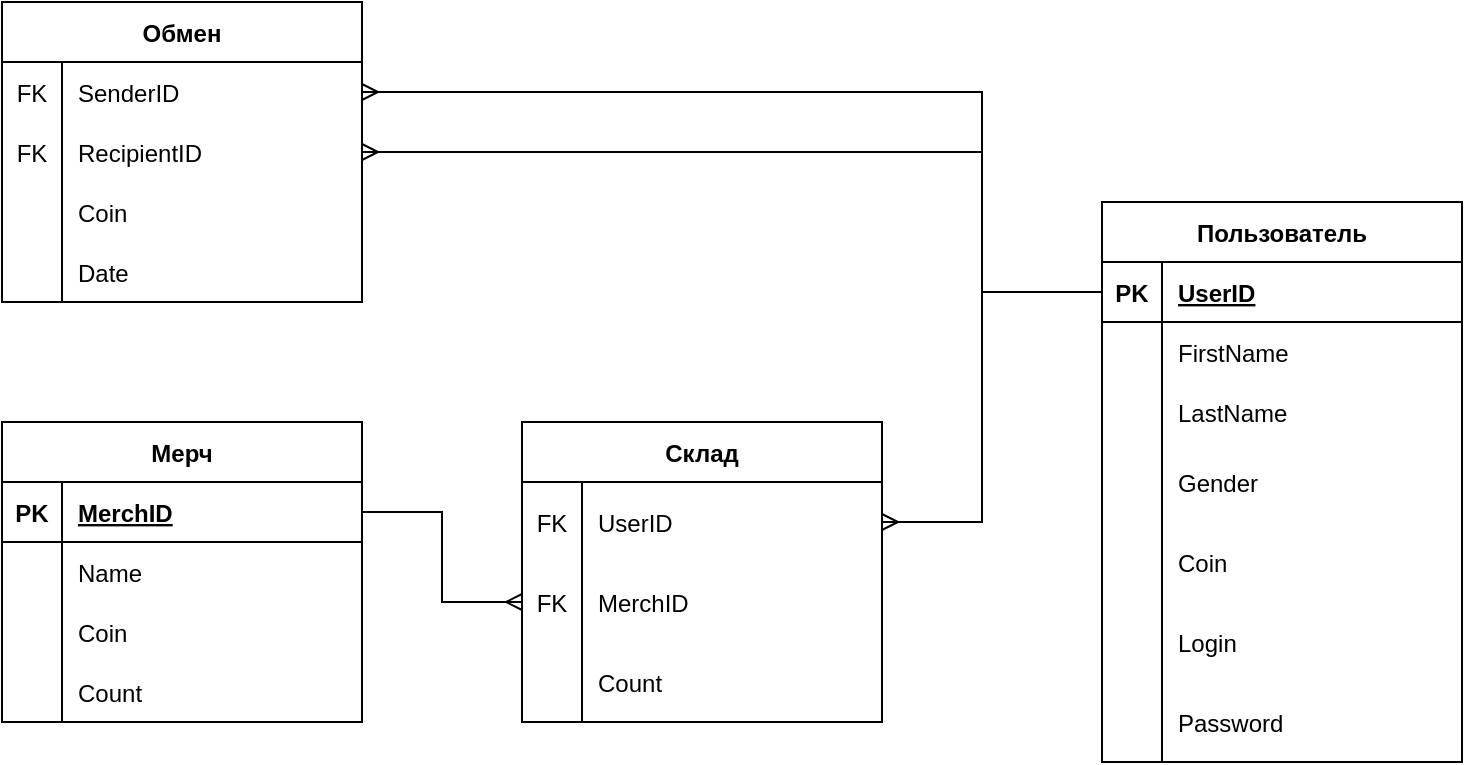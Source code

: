<mxfile version="26.0.14" pages="2">
  <diagram id="hNJJi1yXjoUv3gDsAnb5" name="DB">
    <mxGraphModel dx="1253" dy="679" grid="1" gridSize="10" guides="1" tooltips="1" connect="1" arrows="1" fold="1" page="1" pageScale="1" pageWidth="827" pageHeight="1169" math="0" shadow="0">
      <root>
        <mxCell id="0" />
        <mxCell id="1" parent="0" />
        <mxCell id="1v8JzAZfPHBC5UvhEl36-27" value="Мерч" style="shape=table;startSize=30;container=1;collapsible=1;childLayout=tableLayout;fixedRows=1;rowLines=0;fontStyle=1;align=center;resizeLast=1;" parent="1" vertex="1">
          <mxGeometry x="330" y="360" width="180" height="150" as="geometry" />
        </mxCell>
        <mxCell id="1v8JzAZfPHBC5UvhEl36-28" value="" style="shape=partialRectangle;collapsible=0;dropTarget=0;pointerEvents=0;fillColor=none;top=0;left=0;bottom=1;right=0;points=[[0,0.5],[1,0.5]];portConstraint=eastwest;" parent="1v8JzAZfPHBC5UvhEl36-27" vertex="1">
          <mxGeometry y="30" width="180" height="30" as="geometry" />
        </mxCell>
        <mxCell id="1v8JzAZfPHBC5UvhEl36-29" value="PK" style="shape=partialRectangle;connectable=0;fillColor=none;top=0;left=0;bottom=0;right=0;fontStyle=1;overflow=hidden;" parent="1v8JzAZfPHBC5UvhEl36-28" vertex="1">
          <mxGeometry width="30" height="30" as="geometry">
            <mxRectangle width="30" height="30" as="alternateBounds" />
          </mxGeometry>
        </mxCell>
        <mxCell id="1v8JzAZfPHBC5UvhEl36-30" value="MerchID" style="shape=partialRectangle;connectable=0;fillColor=none;top=0;left=0;bottom=0;right=0;align=left;spacingLeft=6;fontStyle=5;overflow=hidden;" parent="1v8JzAZfPHBC5UvhEl36-28" vertex="1">
          <mxGeometry x="30" width="150" height="30" as="geometry">
            <mxRectangle width="150" height="30" as="alternateBounds" />
          </mxGeometry>
        </mxCell>
        <mxCell id="1v8JzAZfPHBC5UvhEl36-37" value="" style="shape=partialRectangle;collapsible=0;dropTarget=0;pointerEvents=0;fillColor=none;top=0;left=0;bottom=0;right=0;points=[[0,0.5],[1,0.5]];portConstraint=eastwest;" parent="1v8JzAZfPHBC5UvhEl36-27" vertex="1">
          <mxGeometry y="60" width="180" height="30" as="geometry" />
        </mxCell>
        <mxCell id="1v8JzAZfPHBC5UvhEl36-38" value="" style="shape=partialRectangle;connectable=0;fillColor=none;top=0;left=0;bottom=0;right=0;editable=1;overflow=hidden;" parent="1v8JzAZfPHBC5UvhEl36-37" vertex="1">
          <mxGeometry width="30" height="30" as="geometry">
            <mxRectangle width="30" height="30" as="alternateBounds" />
          </mxGeometry>
        </mxCell>
        <mxCell id="1v8JzAZfPHBC5UvhEl36-39" value="Name" style="shape=partialRectangle;connectable=0;fillColor=none;top=0;left=0;bottom=0;right=0;align=left;spacingLeft=6;overflow=hidden;" parent="1v8JzAZfPHBC5UvhEl36-37" vertex="1">
          <mxGeometry x="30" width="150" height="30" as="geometry">
            <mxRectangle width="150" height="30" as="alternateBounds" />
          </mxGeometry>
        </mxCell>
        <mxCell id="l_7qiXrKoQ73bS8nKBvX-18" value="" style="shape=partialRectangle;collapsible=0;dropTarget=0;pointerEvents=0;fillColor=none;top=0;left=0;bottom=0;right=0;points=[[0,0.5],[1,0.5]];portConstraint=eastwest;" parent="1v8JzAZfPHBC5UvhEl36-27" vertex="1">
          <mxGeometry y="90" width="180" height="30" as="geometry" />
        </mxCell>
        <mxCell id="l_7qiXrKoQ73bS8nKBvX-19" value="" style="shape=partialRectangle;connectable=0;fillColor=none;top=0;left=0;bottom=0;right=0;editable=1;overflow=hidden;" parent="l_7qiXrKoQ73bS8nKBvX-18" vertex="1">
          <mxGeometry width="30" height="30" as="geometry">
            <mxRectangle width="30" height="30" as="alternateBounds" />
          </mxGeometry>
        </mxCell>
        <mxCell id="l_7qiXrKoQ73bS8nKBvX-20" value="Сoin" style="shape=partialRectangle;connectable=0;fillColor=none;top=0;left=0;bottom=0;right=0;align=left;spacingLeft=6;overflow=hidden;" parent="l_7qiXrKoQ73bS8nKBvX-18" vertex="1">
          <mxGeometry x="30" width="150" height="30" as="geometry">
            <mxRectangle width="150" height="30" as="alternateBounds" />
          </mxGeometry>
        </mxCell>
        <mxCell id="Pa0g_Yj898zQnhcvNfzp-4" value="" style="shape=partialRectangle;collapsible=0;dropTarget=0;pointerEvents=0;fillColor=none;top=0;left=0;bottom=0;right=0;points=[[0,0.5],[1,0.5]];portConstraint=eastwest;" vertex="1" parent="1v8JzAZfPHBC5UvhEl36-27">
          <mxGeometry y="120" width="180" height="30" as="geometry" />
        </mxCell>
        <mxCell id="Pa0g_Yj898zQnhcvNfzp-5" value="" style="shape=partialRectangle;connectable=0;fillColor=none;top=0;left=0;bottom=0;right=0;editable=1;overflow=hidden;" vertex="1" parent="Pa0g_Yj898zQnhcvNfzp-4">
          <mxGeometry width="30" height="30" as="geometry">
            <mxRectangle width="30" height="30" as="alternateBounds" />
          </mxGeometry>
        </mxCell>
        <mxCell id="Pa0g_Yj898zQnhcvNfzp-6" value="Count" style="shape=partialRectangle;connectable=0;fillColor=none;top=0;left=0;bottom=0;right=0;align=left;spacingLeft=6;overflow=hidden;" vertex="1" parent="Pa0g_Yj898zQnhcvNfzp-4">
          <mxGeometry x="30" width="150" height="30" as="geometry">
            <mxRectangle width="150" height="30" as="alternateBounds" />
          </mxGeometry>
        </mxCell>
        <mxCell id="1v8JzAZfPHBC5UvhEl36-96" value="Склад" style="shape=table;startSize=30;container=1;collapsible=1;childLayout=tableLayout;fixedRows=1;rowLines=0;fontStyle=1;align=center;resizeLast=1;" parent="1" vertex="1">
          <mxGeometry x="590" y="360" width="180" height="150" as="geometry" />
        </mxCell>
        <mxCell id="1v8JzAZfPHBC5UvhEl36-115" value="" style="shape=partialRectangle;collapsible=0;dropTarget=0;pointerEvents=0;fillColor=none;top=0;left=0;bottom=0;right=0;points=[[0,0.5],[1,0.5]];portConstraint=eastwest;" parent="1v8JzAZfPHBC5UvhEl36-96" vertex="1">
          <mxGeometry y="30" width="180" height="40" as="geometry" />
        </mxCell>
        <mxCell id="1v8JzAZfPHBC5UvhEl36-116" value="FK" style="shape=partialRectangle;connectable=0;fillColor=none;top=0;left=0;bottom=0;right=0;editable=1;overflow=hidden;" parent="1v8JzAZfPHBC5UvhEl36-115" vertex="1">
          <mxGeometry width="30" height="40" as="geometry">
            <mxRectangle width="30" height="40" as="alternateBounds" />
          </mxGeometry>
        </mxCell>
        <mxCell id="1v8JzAZfPHBC5UvhEl36-117" value="UserID" style="shape=partialRectangle;connectable=0;fillColor=none;top=0;left=0;bottom=0;right=0;align=left;spacingLeft=6;overflow=hidden;" parent="1v8JzAZfPHBC5UvhEl36-115" vertex="1">
          <mxGeometry x="30" width="150" height="40" as="geometry">
            <mxRectangle width="150" height="40" as="alternateBounds" />
          </mxGeometry>
        </mxCell>
        <mxCell id="1v8JzAZfPHBC5UvhEl36-133" value="" style="shape=partialRectangle;collapsible=0;dropTarget=0;pointerEvents=0;fillColor=none;top=0;left=0;bottom=0;right=0;points=[[0,0.5],[1,0.5]];portConstraint=eastwest;" parent="1v8JzAZfPHBC5UvhEl36-96" vertex="1">
          <mxGeometry y="70" width="180" height="40" as="geometry" />
        </mxCell>
        <mxCell id="1v8JzAZfPHBC5UvhEl36-134" value="FK" style="shape=partialRectangle;connectable=0;fillColor=none;top=0;left=0;bottom=0;right=0;editable=1;overflow=hidden;" parent="1v8JzAZfPHBC5UvhEl36-133" vertex="1">
          <mxGeometry width="30" height="40" as="geometry">
            <mxRectangle width="30" height="40" as="alternateBounds" />
          </mxGeometry>
        </mxCell>
        <mxCell id="1v8JzAZfPHBC5UvhEl36-135" value="MerchID" style="shape=partialRectangle;connectable=0;fillColor=none;top=0;left=0;bottom=0;right=0;align=left;spacingLeft=6;overflow=hidden;" parent="1v8JzAZfPHBC5UvhEl36-133" vertex="1">
          <mxGeometry x="30" width="150" height="40" as="geometry">
            <mxRectangle width="150" height="40" as="alternateBounds" />
          </mxGeometry>
        </mxCell>
        <mxCell id="l_7qiXrKoQ73bS8nKBvX-2" value="" style="shape=partialRectangle;collapsible=0;dropTarget=0;pointerEvents=0;fillColor=none;top=0;left=0;bottom=0;right=0;points=[[0,0.5],[1,0.5]];portConstraint=eastwest;" parent="1v8JzAZfPHBC5UvhEl36-96" vertex="1">
          <mxGeometry y="110" width="180" height="40" as="geometry" />
        </mxCell>
        <mxCell id="l_7qiXrKoQ73bS8nKBvX-3" value="" style="shape=partialRectangle;connectable=0;fillColor=none;top=0;left=0;bottom=0;right=0;editable=1;overflow=hidden;" parent="l_7qiXrKoQ73bS8nKBvX-2" vertex="1">
          <mxGeometry width="30" height="40" as="geometry">
            <mxRectangle width="30" height="40" as="alternateBounds" />
          </mxGeometry>
        </mxCell>
        <mxCell id="l_7qiXrKoQ73bS8nKBvX-4" value="Count" style="shape=partialRectangle;connectable=0;fillColor=none;top=0;left=0;bottom=0;right=0;align=left;spacingLeft=6;overflow=hidden;" parent="l_7qiXrKoQ73bS8nKBvX-2" vertex="1">
          <mxGeometry x="30" width="150" height="40" as="geometry">
            <mxRectangle width="150" height="40" as="alternateBounds" />
          </mxGeometry>
        </mxCell>
        <mxCell id="VDbB88F6YizxzCXQnzMH-1" value="Пользователь" style="shape=table;startSize=30;container=1;collapsible=1;childLayout=tableLayout;fixedRows=1;rowLines=0;fontStyle=1;align=center;resizeLast=1;" parent="1" vertex="1">
          <mxGeometry x="880" y="250" width="180" height="280" as="geometry" />
        </mxCell>
        <mxCell id="VDbB88F6YizxzCXQnzMH-2" value="" style="shape=partialRectangle;collapsible=0;dropTarget=0;pointerEvents=0;fillColor=none;top=0;left=0;bottom=1;right=0;points=[[0,0.5],[1,0.5]];portConstraint=eastwest;" parent="VDbB88F6YizxzCXQnzMH-1" vertex="1">
          <mxGeometry y="30" width="180" height="30" as="geometry" />
        </mxCell>
        <mxCell id="VDbB88F6YizxzCXQnzMH-3" value="PK" style="shape=partialRectangle;connectable=0;fillColor=none;top=0;left=0;bottom=0;right=0;fontStyle=1;overflow=hidden;" parent="VDbB88F6YizxzCXQnzMH-2" vertex="1">
          <mxGeometry width="30" height="30" as="geometry">
            <mxRectangle width="30" height="30" as="alternateBounds" />
          </mxGeometry>
        </mxCell>
        <mxCell id="VDbB88F6YizxzCXQnzMH-4" value="UserID" style="shape=partialRectangle;connectable=0;fillColor=none;top=0;left=0;bottom=0;right=0;align=left;spacingLeft=6;fontStyle=5;overflow=hidden;" parent="VDbB88F6YizxzCXQnzMH-2" vertex="1">
          <mxGeometry x="30" width="150" height="30" as="geometry">
            <mxRectangle width="150" height="30" as="alternateBounds" />
          </mxGeometry>
        </mxCell>
        <mxCell id="VDbB88F6YizxzCXQnzMH-5" value="" style="shape=partialRectangle;collapsible=0;dropTarget=0;pointerEvents=0;fillColor=none;top=0;left=0;bottom=0;right=0;points=[[0,0.5],[1,0.5]];portConstraint=eastwest;" parent="VDbB88F6YizxzCXQnzMH-1" vertex="1">
          <mxGeometry y="60" width="180" height="30" as="geometry" />
        </mxCell>
        <mxCell id="VDbB88F6YizxzCXQnzMH-6" value="" style="shape=partialRectangle;connectable=0;fillColor=none;top=0;left=0;bottom=0;right=0;editable=1;overflow=hidden;" parent="VDbB88F6YizxzCXQnzMH-5" vertex="1">
          <mxGeometry width="30" height="30" as="geometry">
            <mxRectangle width="30" height="30" as="alternateBounds" />
          </mxGeometry>
        </mxCell>
        <mxCell id="VDbB88F6YizxzCXQnzMH-7" value="FirstName" style="shape=partialRectangle;connectable=0;fillColor=none;top=0;left=0;bottom=0;right=0;align=left;spacingLeft=6;overflow=hidden;" parent="VDbB88F6YizxzCXQnzMH-5" vertex="1">
          <mxGeometry x="30" width="150" height="30" as="geometry">
            <mxRectangle width="150" height="30" as="alternateBounds" />
          </mxGeometry>
        </mxCell>
        <mxCell id="O1RJA6xY-GNZU9ID6MMB-1" value="" style="shape=partialRectangle;collapsible=0;dropTarget=0;pointerEvents=0;fillColor=none;top=0;left=0;bottom=0;right=0;points=[[0,0.5],[1,0.5]];portConstraint=eastwest;" vertex="1" parent="VDbB88F6YizxzCXQnzMH-1">
          <mxGeometry y="90" width="180" height="30" as="geometry" />
        </mxCell>
        <mxCell id="O1RJA6xY-GNZU9ID6MMB-2" value="" style="shape=partialRectangle;connectable=0;fillColor=none;top=0;left=0;bottom=0;right=0;editable=1;overflow=hidden;" vertex="1" parent="O1RJA6xY-GNZU9ID6MMB-1">
          <mxGeometry width="30" height="30" as="geometry">
            <mxRectangle width="30" height="30" as="alternateBounds" />
          </mxGeometry>
        </mxCell>
        <mxCell id="O1RJA6xY-GNZU9ID6MMB-3" value="LastName" style="shape=partialRectangle;connectable=0;fillColor=none;top=0;left=0;bottom=0;right=0;align=left;spacingLeft=6;overflow=hidden;" vertex="1" parent="O1RJA6xY-GNZU9ID6MMB-1">
          <mxGeometry x="30" width="150" height="30" as="geometry">
            <mxRectangle width="150" height="30" as="alternateBounds" />
          </mxGeometry>
        </mxCell>
        <mxCell id="VDbB88F6YizxzCXQnzMH-23" value="" style="shape=partialRectangle;collapsible=0;dropTarget=0;pointerEvents=0;fillColor=none;top=0;left=0;bottom=0;right=0;points=[[0,0.5],[1,0.5]];portConstraint=eastwest;" parent="VDbB88F6YizxzCXQnzMH-1" vertex="1">
          <mxGeometry y="120" width="180" height="40" as="geometry" />
        </mxCell>
        <mxCell id="VDbB88F6YizxzCXQnzMH-24" value="" style="shape=partialRectangle;connectable=0;fillColor=none;top=0;left=0;bottom=0;right=0;editable=1;overflow=hidden;" parent="VDbB88F6YizxzCXQnzMH-23" vertex="1">
          <mxGeometry width="30" height="40" as="geometry">
            <mxRectangle width="30" height="40" as="alternateBounds" />
          </mxGeometry>
        </mxCell>
        <mxCell id="VDbB88F6YizxzCXQnzMH-25" value="Gender" style="shape=partialRectangle;connectable=0;fillColor=none;top=0;left=0;bottom=0;right=0;align=left;spacingLeft=6;overflow=hidden;" parent="VDbB88F6YizxzCXQnzMH-23" vertex="1">
          <mxGeometry x="30" width="150" height="40" as="geometry">
            <mxRectangle width="150" height="40" as="alternateBounds" />
          </mxGeometry>
        </mxCell>
        <mxCell id="O1RJA6xY-GNZU9ID6MMB-4" value="" style="shape=partialRectangle;collapsible=0;dropTarget=0;pointerEvents=0;fillColor=none;top=0;left=0;bottom=0;right=0;points=[[0,0.5],[1,0.5]];portConstraint=eastwest;" vertex="1" parent="VDbB88F6YizxzCXQnzMH-1">
          <mxGeometry y="160" width="180" height="40" as="geometry" />
        </mxCell>
        <mxCell id="O1RJA6xY-GNZU9ID6MMB-5" value="" style="shape=partialRectangle;connectable=0;fillColor=none;top=0;left=0;bottom=0;right=0;editable=1;overflow=hidden;" vertex="1" parent="O1RJA6xY-GNZU9ID6MMB-4">
          <mxGeometry width="30" height="40" as="geometry">
            <mxRectangle width="30" height="40" as="alternateBounds" />
          </mxGeometry>
        </mxCell>
        <mxCell id="O1RJA6xY-GNZU9ID6MMB-6" value="Сoin" style="shape=partialRectangle;connectable=0;fillColor=none;top=0;left=0;bottom=0;right=0;align=left;spacingLeft=6;overflow=hidden;" vertex="1" parent="O1RJA6xY-GNZU9ID6MMB-4">
          <mxGeometry x="30" width="150" height="40" as="geometry">
            <mxRectangle width="150" height="40" as="alternateBounds" />
          </mxGeometry>
        </mxCell>
        <mxCell id="VDbB88F6YizxzCXQnzMH-29" value="" style="shape=partialRectangle;collapsible=0;dropTarget=0;pointerEvents=0;fillColor=none;top=0;left=0;bottom=0;right=0;points=[[0,0.5],[1,0.5]];portConstraint=eastwest;" parent="VDbB88F6YizxzCXQnzMH-1" vertex="1">
          <mxGeometry y="200" width="180" height="40" as="geometry" />
        </mxCell>
        <mxCell id="VDbB88F6YizxzCXQnzMH-30" value="" style="shape=partialRectangle;connectable=0;fillColor=none;top=0;left=0;bottom=0;right=0;editable=1;overflow=hidden;" parent="VDbB88F6YizxzCXQnzMH-29" vertex="1">
          <mxGeometry width="30" height="40" as="geometry">
            <mxRectangle width="30" height="40" as="alternateBounds" />
          </mxGeometry>
        </mxCell>
        <mxCell id="VDbB88F6YizxzCXQnzMH-31" value="Login" style="shape=partialRectangle;connectable=0;fillColor=none;top=0;left=0;bottom=0;right=0;align=left;spacingLeft=6;overflow=hidden;" parent="VDbB88F6YizxzCXQnzMH-29" vertex="1">
          <mxGeometry x="30" width="150" height="40" as="geometry">
            <mxRectangle width="150" height="40" as="alternateBounds" />
          </mxGeometry>
        </mxCell>
        <mxCell id="VDbB88F6YizxzCXQnzMH-32" value="" style="shape=partialRectangle;collapsible=0;dropTarget=0;pointerEvents=0;fillColor=none;top=0;left=0;bottom=0;right=0;points=[[0,0.5],[1,0.5]];portConstraint=eastwest;" parent="VDbB88F6YizxzCXQnzMH-1" vertex="1">
          <mxGeometry y="240" width="180" height="40" as="geometry" />
        </mxCell>
        <mxCell id="VDbB88F6YizxzCXQnzMH-33" value="" style="shape=partialRectangle;connectable=0;fillColor=none;top=0;left=0;bottom=0;right=0;editable=1;overflow=hidden;" parent="VDbB88F6YizxzCXQnzMH-32" vertex="1">
          <mxGeometry width="30" height="40" as="geometry">
            <mxRectangle width="30" height="40" as="alternateBounds" />
          </mxGeometry>
        </mxCell>
        <mxCell id="VDbB88F6YizxzCXQnzMH-34" value="Password" style="shape=partialRectangle;connectable=0;fillColor=none;top=0;left=0;bottom=0;right=0;align=left;spacingLeft=6;overflow=hidden;" parent="VDbB88F6YizxzCXQnzMH-32" vertex="1">
          <mxGeometry x="30" width="150" height="40" as="geometry">
            <mxRectangle width="150" height="40" as="alternateBounds" />
          </mxGeometry>
        </mxCell>
        <mxCell id="VDbB88F6YizxzCXQnzMH-101" style="edgeStyle=orthogonalEdgeStyle;rounded=0;orthogonalLoop=1;jettySize=auto;html=1;exitX=0;exitY=0.5;exitDx=0;exitDy=0;entryX=1;entryY=0.5;entryDx=0;entryDy=0;strokeColor=default;align=center;verticalAlign=middle;fontFamily=Helvetica;fontSize=11;fontColor=default;labelBackgroundColor=default;endArrow=ERmany;endFill=0;" parent="1" source="VDbB88F6YizxzCXQnzMH-2" target="1v8JzAZfPHBC5UvhEl36-115" edge="1">
          <mxGeometry relative="1" as="geometry">
            <Array as="points">
              <mxPoint x="820" y="295" />
              <mxPoint x="820" y="410" />
            </Array>
          </mxGeometry>
        </mxCell>
        <mxCell id="l_7qiXrKoQ73bS8nKBvX-24" value="Обмен" style="shape=table;startSize=30;container=1;collapsible=1;childLayout=tableLayout;fixedRows=1;rowLines=0;fontStyle=1;align=center;resizeLast=1;" parent="1" vertex="1">
          <mxGeometry x="330" y="150" width="180" height="150" as="geometry" />
        </mxCell>
        <mxCell id="l_7qiXrKoQ73bS8nKBvX-28" value="" style="shape=partialRectangle;collapsible=0;dropTarget=0;pointerEvents=0;fillColor=none;top=0;left=0;bottom=0;right=0;points=[[0,0.5],[1,0.5]];portConstraint=eastwest;" parent="l_7qiXrKoQ73bS8nKBvX-24" vertex="1">
          <mxGeometry y="30" width="180" height="30" as="geometry" />
        </mxCell>
        <mxCell id="l_7qiXrKoQ73bS8nKBvX-29" value="FK" style="shape=partialRectangle;connectable=0;fillColor=none;top=0;left=0;bottom=0;right=0;editable=1;overflow=hidden;" parent="l_7qiXrKoQ73bS8nKBvX-28" vertex="1">
          <mxGeometry width="30" height="30" as="geometry">
            <mxRectangle width="30" height="30" as="alternateBounds" />
          </mxGeometry>
        </mxCell>
        <mxCell id="l_7qiXrKoQ73bS8nKBvX-30" value="SenderID" style="shape=partialRectangle;connectable=0;fillColor=none;top=0;left=0;bottom=0;right=0;align=left;spacingLeft=6;overflow=hidden;" parent="l_7qiXrKoQ73bS8nKBvX-28" vertex="1">
          <mxGeometry x="30" width="150" height="30" as="geometry">
            <mxRectangle width="150" height="30" as="alternateBounds" />
          </mxGeometry>
        </mxCell>
        <mxCell id="l_7qiXrKoQ73bS8nKBvX-31" value="" style="shape=partialRectangle;collapsible=0;dropTarget=0;pointerEvents=0;fillColor=none;top=0;left=0;bottom=0;right=0;points=[[0,0.5],[1,0.5]];portConstraint=eastwest;" parent="l_7qiXrKoQ73bS8nKBvX-24" vertex="1">
          <mxGeometry y="60" width="180" height="30" as="geometry" />
        </mxCell>
        <mxCell id="l_7qiXrKoQ73bS8nKBvX-32" value="FK" style="shape=partialRectangle;connectable=0;fillColor=none;top=0;left=0;bottom=0;right=0;editable=1;overflow=hidden;" parent="l_7qiXrKoQ73bS8nKBvX-31" vertex="1">
          <mxGeometry width="30" height="30" as="geometry">
            <mxRectangle width="30" height="30" as="alternateBounds" />
          </mxGeometry>
        </mxCell>
        <mxCell id="l_7qiXrKoQ73bS8nKBvX-33" value="RecipientID" style="shape=partialRectangle;connectable=0;fillColor=none;top=0;left=0;bottom=0;right=0;align=left;spacingLeft=6;overflow=hidden;" parent="l_7qiXrKoQ73bS8nKBvX-31" vertex="1">
          <mxGeometry x="30" width="150" height="30" as="geometry">
            <mxRectangle width="150" height="30" as="alternateBounds" />
          </mxGeometry>
        </mxCell>
        <mxCell id="l_7qiXrKoQ73bS8nKBvX-34" value="" style="shape=partialRectangle;collapsible=0;dropTarget=0;pointerEvents=0;fillColor=none;top=0;left=0;bottom=0;right=0;points=[[0,0.5],[1,0.5]];portConstraint=eastwest;" parent="l_7qiXrKoQ73bS8nKBvX-24" vertex="1">
          <mxGeometry y="90" width="180" height="30" as="geometry" />
        </mxCell>
        <mxCell id="l_7qiXrKoQ73bS8nKBvX-35" value="" style="shape=partialRectangle;connectable=0;fillColor=none;top=0;left=0;bottom=0;right=0;editable=1;overflow=hidden;" parent="l_7qiXrKoQ73bS8nKBvX-34" vertex="1">
          <mxGeometry width="30" height="30" as="geometry">
            <mxRectangle width="30" height="30" as="alternateBounds" />
          </mxGeometry>
        </mxCell>
        <mxCell id="l_7qiXrKoQ73bS8nKBvX-36" value="Сoin" style="shape=partialRectangle;connectable=0;fillColor=none;top=0;left=0;bottom=0;right=0;align=left;spacingLeft=6;overflow=hidden;" parent="l_7qiXrKoQ73bS8nKBvX-34" vertex="1">
          <mxGeometry x="30" width="150" height="30" as="geometry">
            <mxRectangle width="150" height="30" as="alternateBounds" />
          </mxGeometry>
        </mxCell>
        <mxCell id="l_7qiXrKoQ73bS8nKBvX-37" value="" style="shape=partialRectangle;collapsible=0;dropTarget=0;pointerEvents=0;fillColor=none;top=0;left=0;bottom=0;right=0;points=[[0,0.5],[1,0.5]];portConstraint=eastwest;" parent="l_7qiXrKoQ73bS8nKBvX-24" vertex="1">
          <mxGeometry y="120" width="180" height="30" as="geometry" />
        </mxCell>
        <mxCell id="l_7qiXrKoQ73bS8nKBvX-38" value="" style="shape=partialRectangle;connectable=0;fillColor=none;top=0;left=0;bottom=0;right=0;editable=1;overflow=hidden;" parent="l_7qiXrKoQ73bS8nKBvX-37" vertex="1">
          <mxGeometry width="30" height="30" as="geometry">
            <mxRectangle width="30" height="30" as="alternateBounds" />
          </mxGeometry>
        </mxCell>
        <mxCell id="l_7qiXrKoQ73bS8nKBvX-39" value="Date" style="shape=partialRectangle;connectable=0;fillColor=none;top=0;left=0;bottom=0;right=0;align=left;spacingLeft=6;overflow=hidden;" parent="l_7qiXrKoQ73bS8nKBvX-37" vertex="1">
          <mxGeometry x="30" width="150" height="30" as="geometry">
            <mxRectangle width="150" height="30" as="alternateBounds" />
          </mxGeometry>
        </mxCell>
        <mxCell id="O1RJA6xY-GNZU9ID6MMB-7" style="edgeStyle=orthogonalEdgeStyle;shape=connector;rounded=0;orthogonalLoop=1;jettySize=auto;html=1;exitX=1;exitY=0.5;exitDx=0;exitDy=0;entryX=0;entryY=0.5;entryDx=0;entryDy=0;strokeColor=default;align=center;verticalAlign=middle;fontFamily=Helvetica;fontSize=11;fontColor=default;labelBackgroundColor=default;endArrow=ERmany;endFill=0;" edge="1" parent="1" source="1v8JzAZfPHBC5UvhEl36-28" target="1v8JzAZfPHBC5UvhEl36-133">
          <mxGeometry relative="1" as="geometry" />
        </mxCell>
        <mxCell id="O1RJA6xY-GNZU9ID6MMB-8" style="edgeStyle=orthogonalEdgeStyle;shape=connector;rounded=0;orthogonalLoop=1;jettySize=auto;html=1;exitX=0;exitY=0.5;exitDx=0;exitDy=0;entryX=1;entryY=0.5;entryDx=0;entryDy=0;strokeColor=default;align=center;verticalAlign=middle;fontFamily=Helvetica;fontSize=11;fontColor=default;labelBackgroundColor=default;endArrow=ERmany;endFill=0;" edge="1" parent="1" source="VDbB88F6YizxzCXQnzMH-2" target="l_7qiXrKoQ73bS8nKBvX-28">
          <mxGeometry relative="1" as="geometry">
            <Array as="points">
              <mxPoint x="820" y="295" />
              <mxPoint x="820" y="195" />
            </Array>
          </mxGeometry>
        </mxCell>
        <mxCell id="O1RJA6xY-GNZU9ID6MMB-9" style="edgeStyle=orthogonalEdgeStyle;shape=connector;rounded=0;orthogonalLoop=1;jettySize=auto;html=1;exitX=0;exitY=0.5;exitDx=0;exitDy=0;entryX=1;entryY=0.5;entryDx=0;entryDy=0;strokeColor=default;align=center;verticalAlign=middle;fontFamily=Helvetica;fontSize=11;fontColor=default;labelBackgroundColor=default;endArrow=ERmany;endFill=0;" edge="1" parent="1" source="VDbB88F6YizxzCXQnzMH-2" target="l_7qiXrKoQ73bS8nKBvX-31">
          <mxGeometry relative="1" as="geometry">
            <Array as="points">
              <mxPoint x="820" y="295" />
              <mxPoint x="820" y="225" />
            </Array>
          </mxGeometry>
        </mxCell>
      </root>
    </mxGraphModel>
  </diagram>
  <diagram id="t8vx1OtGbMew0HB5wHcd" name="Use-Case">
    <mxGraphModel dx="1829" dy="543" grid="1" gridSize="10" guides="1" tooltips="1" connect="1" arrows="1" fold="1" page="1" pageScale="1" pageWidth="827" pageHeight="1169" math="0" shadow="0">
      <root>
        <mxCell id="0" />
        <mxCell id="1" parent="0" />
        <mxCell id="BusuFXukAHcDUKifh-zl-5" style="rounded=0;orthogonalLoop=1;jettySize=auto;html=1;entryX=0;entryY=0.5;entryDx=0;entryDy=0;endArrow=none;endFill=0;" parent="1" source="BusuFXukAHcDUKifh-zl-1" target="BusuFXukAHcDUKifh-zl-2" edge="1">
          <mxGeometry relative="1" as="geometry" />
        </mxCell>
        <mxCell id="BusuFXukAHcDUKifh-zl-1" value="Гость&lt;br&gt;(Неавторизованный)" style="shape=umlActor;verticalLabelPosition=bottom;verticalAlign=top;html=1;outlineConnect=0;" parent="1" vertex="1">
          <mxGeometry x="-740" y="160" width="40" height="70" as="geometry" />
        </mxCell>
        <mxCell id="BusuFXukAHcDUKifh-zl-2" value="Авторизоваться" style="ellipse;whiteSpace=wrap;html=1;" parent="1" vertex="1">
          <mxGeometry x="-610.75" y="165" width="120" height="60" as="geometry" />
        </mxCell>
        <mxCell id="QDOLYdANlnWdSC_2-hwH-3" style="rounded=0;orthogonalLoop=1;jettySize=auto;html=1;entryX=0;entryY=0.5;entryDx=0;entryDy=0;endArrow=none;endFill=0;" parent="1" source="BusuFXukAHcDUKifh-zl-7" target="BusuFXukAHcDUKifh-zl-11" edge="1">
          <mxGeometry relative="1" as="geometry" />
        </mxCell>
        <mxCell id="aW71SDlyiqW6J6aHoLPN-20" style="edgeStyle=none;rounded=0;orthogonalLoop=1;jettySize=auto;html=1;entryX=0;entryY=0.5;entryDx=0;entryDy=0;endArrow=none;endFill=0;" parent="1" source="BusuFXukAHcDUKifh-zl-7" target="aW71SDlyiqW6J6aHoLPN-18" edge="1">
          <mxGeometry relative="1" as="geometry" />
        </mxCell>
        <mxCell id="BusuFXukAHcDUKifh-zl-7" value="Пользователь" style="shape=umlActor;verticalLabelPosition=bottom;verticalAlign=top;html=1;outlineConnect=0;" parent="1" vertex="1">
          <mxGeometry x="-380" y="160" width="40" height="70" as="geometry" />
        </mxCell>
        <mxCell id="BusuFXukAHcDUKifh-zl-11" value="Посмотреть кто ему передавал монеты" style="ellipse;whiteSpace=wrap;html=1;" parent="1" vertex="1">
          <mxGeometry x="-190.75" y="165" width="140" height="60" as="geometry" />
        </mxCell>
        <mxCell id="aW71SDlyiqW6J6aHoLPN-18" value="Посмотреть список купленных им товаров" style="ellipse;whiteSpace=wrap;html=1;" parent="1" vertex="1">
          <mxGeometry x="-190.75" y="95" width="140" height="60" as="geometry" />
        </mxCell>
        <mxCell id="7tKB3M-NlwSTDmWFTn44-5" style="edgeStyle=none;shape=connector;rounded=0;orthogonalLoop=1;jettySize=auto;html=1;exitX=0;exitY=0.5;exitDx=0;exitDy=0;strokeColor=default;align=center;verticalAlign=middle;fontFamily=Helvetica;fontSize=11;fontColor=default;labelBackgroundColor=default;endArrow=none;endFill=0;" parent="1" source="7tKB3M-NlwSTDmWFTn44-1" target="BusuFXukAHcDUKifh-zl-7" edge="1">
          <mxGeometry relative="1" as="geometry" />
        </mxCell>
        <mxCell id="7tKB3M-NlwSTDmWFTn44-1" value="Посмотреть кому он передавал монеты" style="ellipse;whiteSpace=wrap;html=1;" parent="1" vertex="1">
          <mxGeometry x="-190.75" y="235" width="140" height="60" as="geometry" />
        </mxCell>
        <mxCell id="7tKB3M-NlwSTDmWFTn44-6" style="edgeStyle=none;shape=connector;rounded=0;orthogonalLoop=1;jettySize=auto;html=1;exitX=0;exitY=0.5;exitDx=0;exitDy=0;strokeColor=default;align=center;verticalAlign=middle;fontFamily=Helvetica;fontSize=11;fontColor=default;labelBackgroundColor=default;endArrow=none;endFill=0;" parent="1" source="7tKB3M-NlwSTDmWFTn44-2" edge="1">
          <mxGeometry relative="1" as="geometry">
            <mxPoint x="-340" y="215" as="targetPoint" />
          </mxGeometry>
        </mxCell>
        <mxCell id="7tKB3M-NlwSTDmWFTn44-2" value="Купить мерч" style="ellipse;whiteSpace=wrap;html=1;" parent="1" vertex="1">
          <mxGeometry x="-190.75" y="305" width="140" height="60" as="geometry" />
        </mxCell>
        <mxCell id="FT5Dcj3VB1gZkC00PnXc-1" value="Передать монеты" style="ellipse;whiteSpace=wrap;html=1;" vertex="1" parent="1">
          <mxGeometry x="-190.75" y="30" width="140" height="60" as="geometry" />
        </mxCell>
        <mxCell id="FT5Dcj3VB1gZkC00PnXc-2" style="edgeStyle=none;rounded=0;orthogonalLoop=1;jettySize=auto;html=1;entryX=0;entryY=0.5;entryDx=0;entryDy=0;endArrow=none;endFill=0;" edge="1" parent="1" source="BusuFXukAHcDUKifh-zl-7" target="FT5Dcj3VB1gZkC00PnXc-1">
          <mxGeometry relative="1" as="geometry">
            <mxPoint x="-330" y="197" as="sourcePoint" />
            <mxPoint x="-181" y="135" as="targetPoint" />
          </mxGeometry>
        </mxCell>
      </root>
    </mxGraphModel>
  </diagram>
</mxfile>
